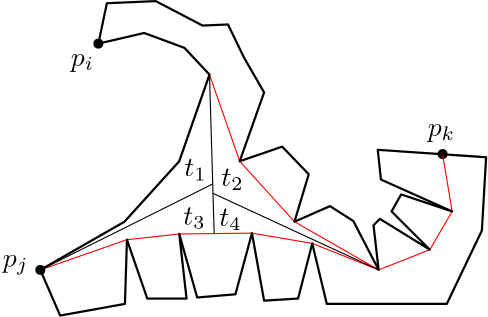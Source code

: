 <?xml version="1.0"?>
<!DOCTYPE ipe SYSTEM "ipe.dtd">
<ipe version="70000" creator="ipe6upgrade">
<info created="D:20081118184236" modified="D:20081118185338"/>
<ipestyle name="ipe6">
<color name="red" value="1 0 0"/>
<color name="green" value="0 1 0"/>
<color name="blue" value="0 0 1"/>
<color name="yellow" value="1 1 0"/>
<color name="gray1" value="0.125"/>
<color name="gray2" value="0.25"/>
<color name="gray3" value="0.375"/>
<color name="gray4" value="0.5"/>
<color name="gray5" value="0.625"/>
<color name="gray6" value="0.75"/>
<color name="gray7" value="0.875"/>
<dashstyle name="dashed" value="[4] 0"/>
<dashstyle name="dotted" value="[1 3] 0"/>
<dashstyle name="dash dotted" value="[4 2 1 2] 0"/>
<dashstyle name="dash dot dotted" value="[4 2 1 2 1 2] 0"/>
<pen name="heavier" value="0.8"/>
<pen name="fat" value="1.2"/>
<pen name="ultrafat" value="2"/>
<textsize name="large" value="\large"/>
<textsize name="Large" value="\Large"/>
<textsize name="LARGE" value="\LARGE"/>
<textsize name="huge" value="\huge"/>
<textsize name="Huge" value="\Huge"/>
<textsize name="small" value="\small"/>
<textsize name="footnote" value="\footnotesize"/>
<textsize name="tiny" value="\tiny"/>
<symbolsize name="small" value="2"/>
<symbolsize name="tiny" value="1.1"/>
<symbolsize name="large" value="5"/>
<arrowsize name="small" value="5"/>
<arrowsize name="tiny" value="3"/>
<arrowsize name="large" value="10"/>
<symbol name="mark/circle(sx)" transformations="translations">
<path fill="sym-stroke">
0.6 0 0 0.6 0 0 e 0.4 0 0 0.4 0 0 e
</path></symbol>
<symbol name="mark/disk(sx)" transformations="translations">
<path fill="sym-stroke">
0.6 0 0 0.6 0 0 e
</path></symbol>
<symbol name="mark/fdisk(sfx)" transformations="translations">
<group><path fill="sym-stroke" fillrule="eofill">
0.6 0 0 0.6 0 0 e 0.4 0 0 0.4 0 0 e
</path><path fill="sym-fill">
0.4 0 0 0.4 0 0 e
</path></group></symbol>
<symbol name="mark/box(sx)" transformations="translations">
<path fill="sym-stroke" fillrule="eofill">
-0.6 -0.6 m 0.6 -0.6 l 0.6 0.6 l -0.6 0.6 l h -0.4 -0.4 m 0.4 -0.4 l 0.4 0.4 l -0.4 0.4 l h</path></symbol>
<symbol name="mark/square(sx)" transformations="translations">
<path fill="sym-stroke">
-0.6 -0.6 m 0.6 -0.6 l 0.6 0.6 l -0.6 0.6 l h</path></symbol>
<symbol name="mark/fsquare(sfx)" transformations="translations">
<group><path fill="sym-stroke" fillrule="eofill">
-0.6 -0.6 m 0.6 -0.6 l 0.6 0.6 l -0.6 0.6 l h-0.4 -0.4 m 0.4 -0.4 l 0.4 0.4 l -0.4 0.4 l h</path><path fill="sym-fill">
-0.4 -0.4 m 0.4 -0.4 l 0.4 0.4 l -0.4 0.4 l h</path></group></symbol>
<symbol name="mark/cross(sx)" transformations="translations">
<group><path fill="sym-stroke">
-0.43 -0.57 m 0.57 0.43 l 0.43 0.57 l -0.57 -0.43 l h</path><path fill="sym-stroke">
-0.43 0.57 m 0.57 -0.43 l 0.43 -0.57 l -0.57 0.43 l h</path>
</group></symbol>
<textstyle name="center" begin="\begin{center}"
end="\end{center}"/>
<textstyle name="itemize" begin="\begin{itemize}"
end="\end{itemize}"/>
<textstyle name="item" begin="\begin{itemize}\item{}"
end="\end{itemize}"/>
</ipestyle>
<page>
<layer name="alpha"/>
<view layers="alpha" active="alpha"/>
<path layer="alpha" stroke="black" pen="normal">
281.468 484.982 m
270.584 453.8 l
250.874 432.031 l
220.575 414.675 l
</path>
<path stroke="red" pen="normal" matrix="-1 0 0 1 562.936 -0.000434535">
281.468 484.982 m
270.584 453.8 l
250.874 432.031 l
220.575 414.675 l
</path>
<path stroke="red" pen="normal">
220.575 414.675 m
251.757 425.56 l
270.584 427.619 l
296.765 427.913 l
318.475 424.22 l
342.361 414.675 l
</path>
<path stroke="black" pen="normal">
281.468 484.982 m
272.452 494.616 l
257.92 499.97 l
241.476 496.145 l
</path>
<use name="mark/disk(sx)" pos="241.476 496.145" size="normal" stroke="black"/>
<use name="mark/disk(sx)" pos="220.575 414.675" size="normal" stroke="black"/>
<use name="mark/disk(sx)" pos="365.379 456.374" size="normal" stroke="black"/>
<path stroke="red" pen="normal">
342.361 414.675 m
360.79 421.956 l
368.821 435.723 l
365.379 456.374 l
</path>
<path stroke="black" pen="heavier">
241.476 496.145 m
257.92 499.97 l
272.452 494.616 l
281.468 484.982 l
270.584 453.8 l
250.874 432.031 l
220.575 414.675 l
227.708 398.246 l
251.036 402.453 l
251.757 425.56 l
259.067 404.365 l
273.216 404.365 l
270.584 427.619 l
277.041 404.747 l
290.808 405.894 l
296.765 427.913 l
301.133 403.6 l
313.37 404.365 l
318.475 424.22 l
323.696 402.453 l
366.909 402.453 l
379.529 428.84 l
381.059 455.227 l
342.052 457.903 l
343.199 447.196 l
368.821 435.723 l
350.465 441.842 l
347.023 435.723 l
360.79 421.956 l
342.817 433.046 l
340.522 430.752 l
342.361 414.675 l
333.256 432.281 l
324.843 437.635 l
312.062 432.031 l
317.195 449.108 l
307.634 459.051 l
292.352 453.8 l
301.133 478.554 l
293.867 491.174 l
288.131 503.029 l
278.953 502.647 l
262.126 511.442 l
244.535 510.677 l
h
</path>
<text stroke="black" matrix="1 0 0 1 -4.97145 0.764839" pos="236.504 487.35" type="label" transformations="translations" width="8.329" style="normal" valign="baseline" size="normal">$p_i$</text>
<text stroke="black" matrix="1 0 0 1 -2.29452 -4.58903" pos="209.352 420.426" type="label" transformations="translations" width="9.21" style="normal" valign="baseline" size="normal">$p_j$</text>
<text stroke="black" matrix="1 0 0 1 0 -2.29452" pos="360.026 465.169" type="label" transformations="translations" width="9.914" style="normal" valign="baseline" size="normal">$p_k$</text>
<path stroke="black" pen="normal">
281.468 484.982 m
283.171 427.76 l
</path>
<path stroke="black" pen="normal">
220.575 414.675 m
282.64 445.616 l
</path>
<path stroke="black" pen="normal">
282.741 442.224 m
342.361 414.675 l
</path>
<text stroke="black" matrix="1 0 0 1 45.8482 -5.34068" pos="226.561 453.697" type="label" transformations="translations" width="8.067" style="normal" valign="baseline" size="normal">$t_1$</text>
<text stroke="black" matrix="1 0 0 1 -3.65836 0.457295" pos="289.371 444.441" type="label" transformations="translations" width="8.067" style="normal" valign="baseline" size="normal">$t_2$</text>
<text stroke="black" matrix="1 0 0 1 2.97242 -1.37189" pos="269.021 432.322" type="label" transformations="translations" width="8.067" style="normal" valign="baseline" size="normal">$t_3$</text>
<text stroke="black" matrix="1 0 0 1 -2.28648 -1.60053" pos="287.313 432.094" type="label" transformations="translations" width="8.067" style="normal" valign="baseline" size="normal">$t_4$</text>
</page>
</ipe>
